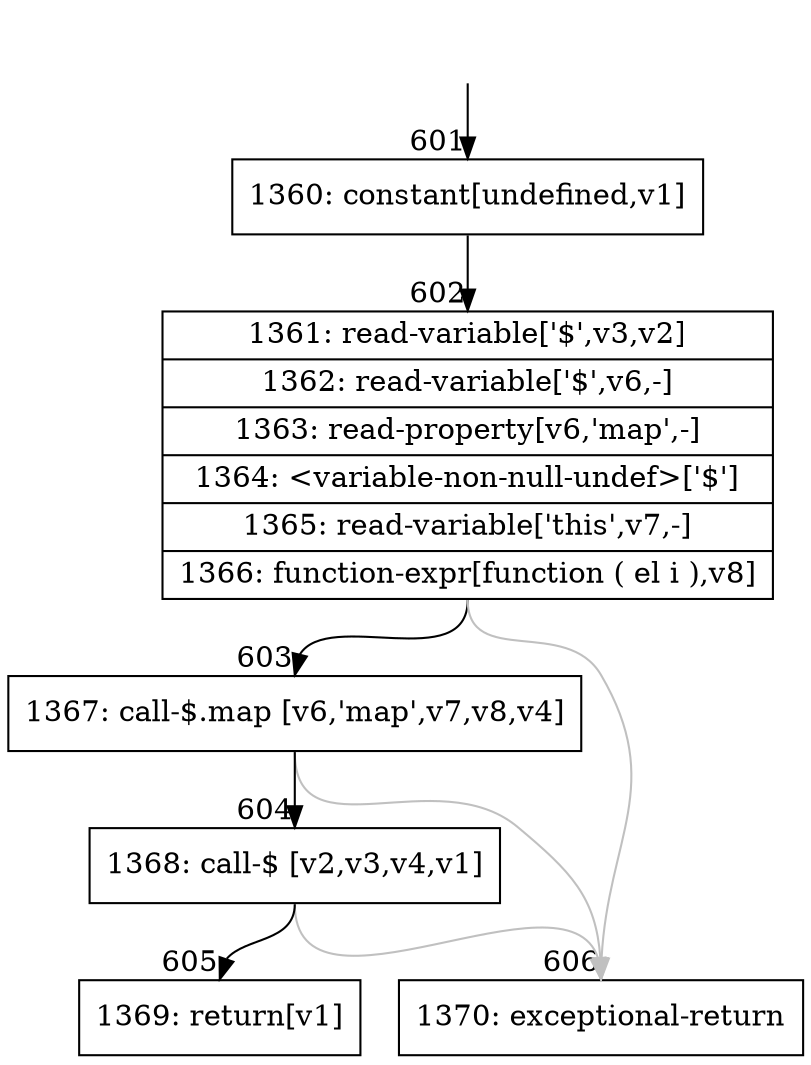 digraph {
rankdir="TD"
BB_entry49[shape=none,label=""];
BB_entry49 -> BB601 [tailport=s, headport=n, headlabel="    601"]
BB601 [shape=record label="{1360: constant[undefined,v1]}" ] 
BB601 -> BB602 [tailport=s, headport=n, headlabel="      602"]
BB602 [shape=record label="{1361: read-variable['$',v3,v2]|1362: read-variable['$',v6,-]|1363: read-property[v6,'map',-]|1364: \<variable-non-null-undef\>['$']|1365: read-variable['this',v7,-]|1366: function-expr[function ( el i ),v8]}" ] 
BB602 -> BB603 [tailport=s, headport=n, headlabel="      603"]
BB602 -> BB606 [tailport=s, headport=n, color=gray, headlabel="      606"]
BB603 [shape=record label="{1367: call-$.map [v6,'map',v7,v8,v4]}" ] 
BB603 -> BB604 [tailport=s, headport=n, headlabel="      604"]
BB603 -> BB606 [tailport=s, headport=n, color=gray]
BB604 [shape=record label="{1368: call-$ [v2,v3,v4,v1]}" ] 
BB604 -> BB605 [tailport=s, headport=n, headlabel="      605"]
BB604 -> BB606 [tailport=s, headport=n, color=gray]
BB605 [shape=record label="{1369: return[v1]}" ] 
BB606 [shape=record label="{1370: exceptional-return}" ] 
//#$~ 399
}
